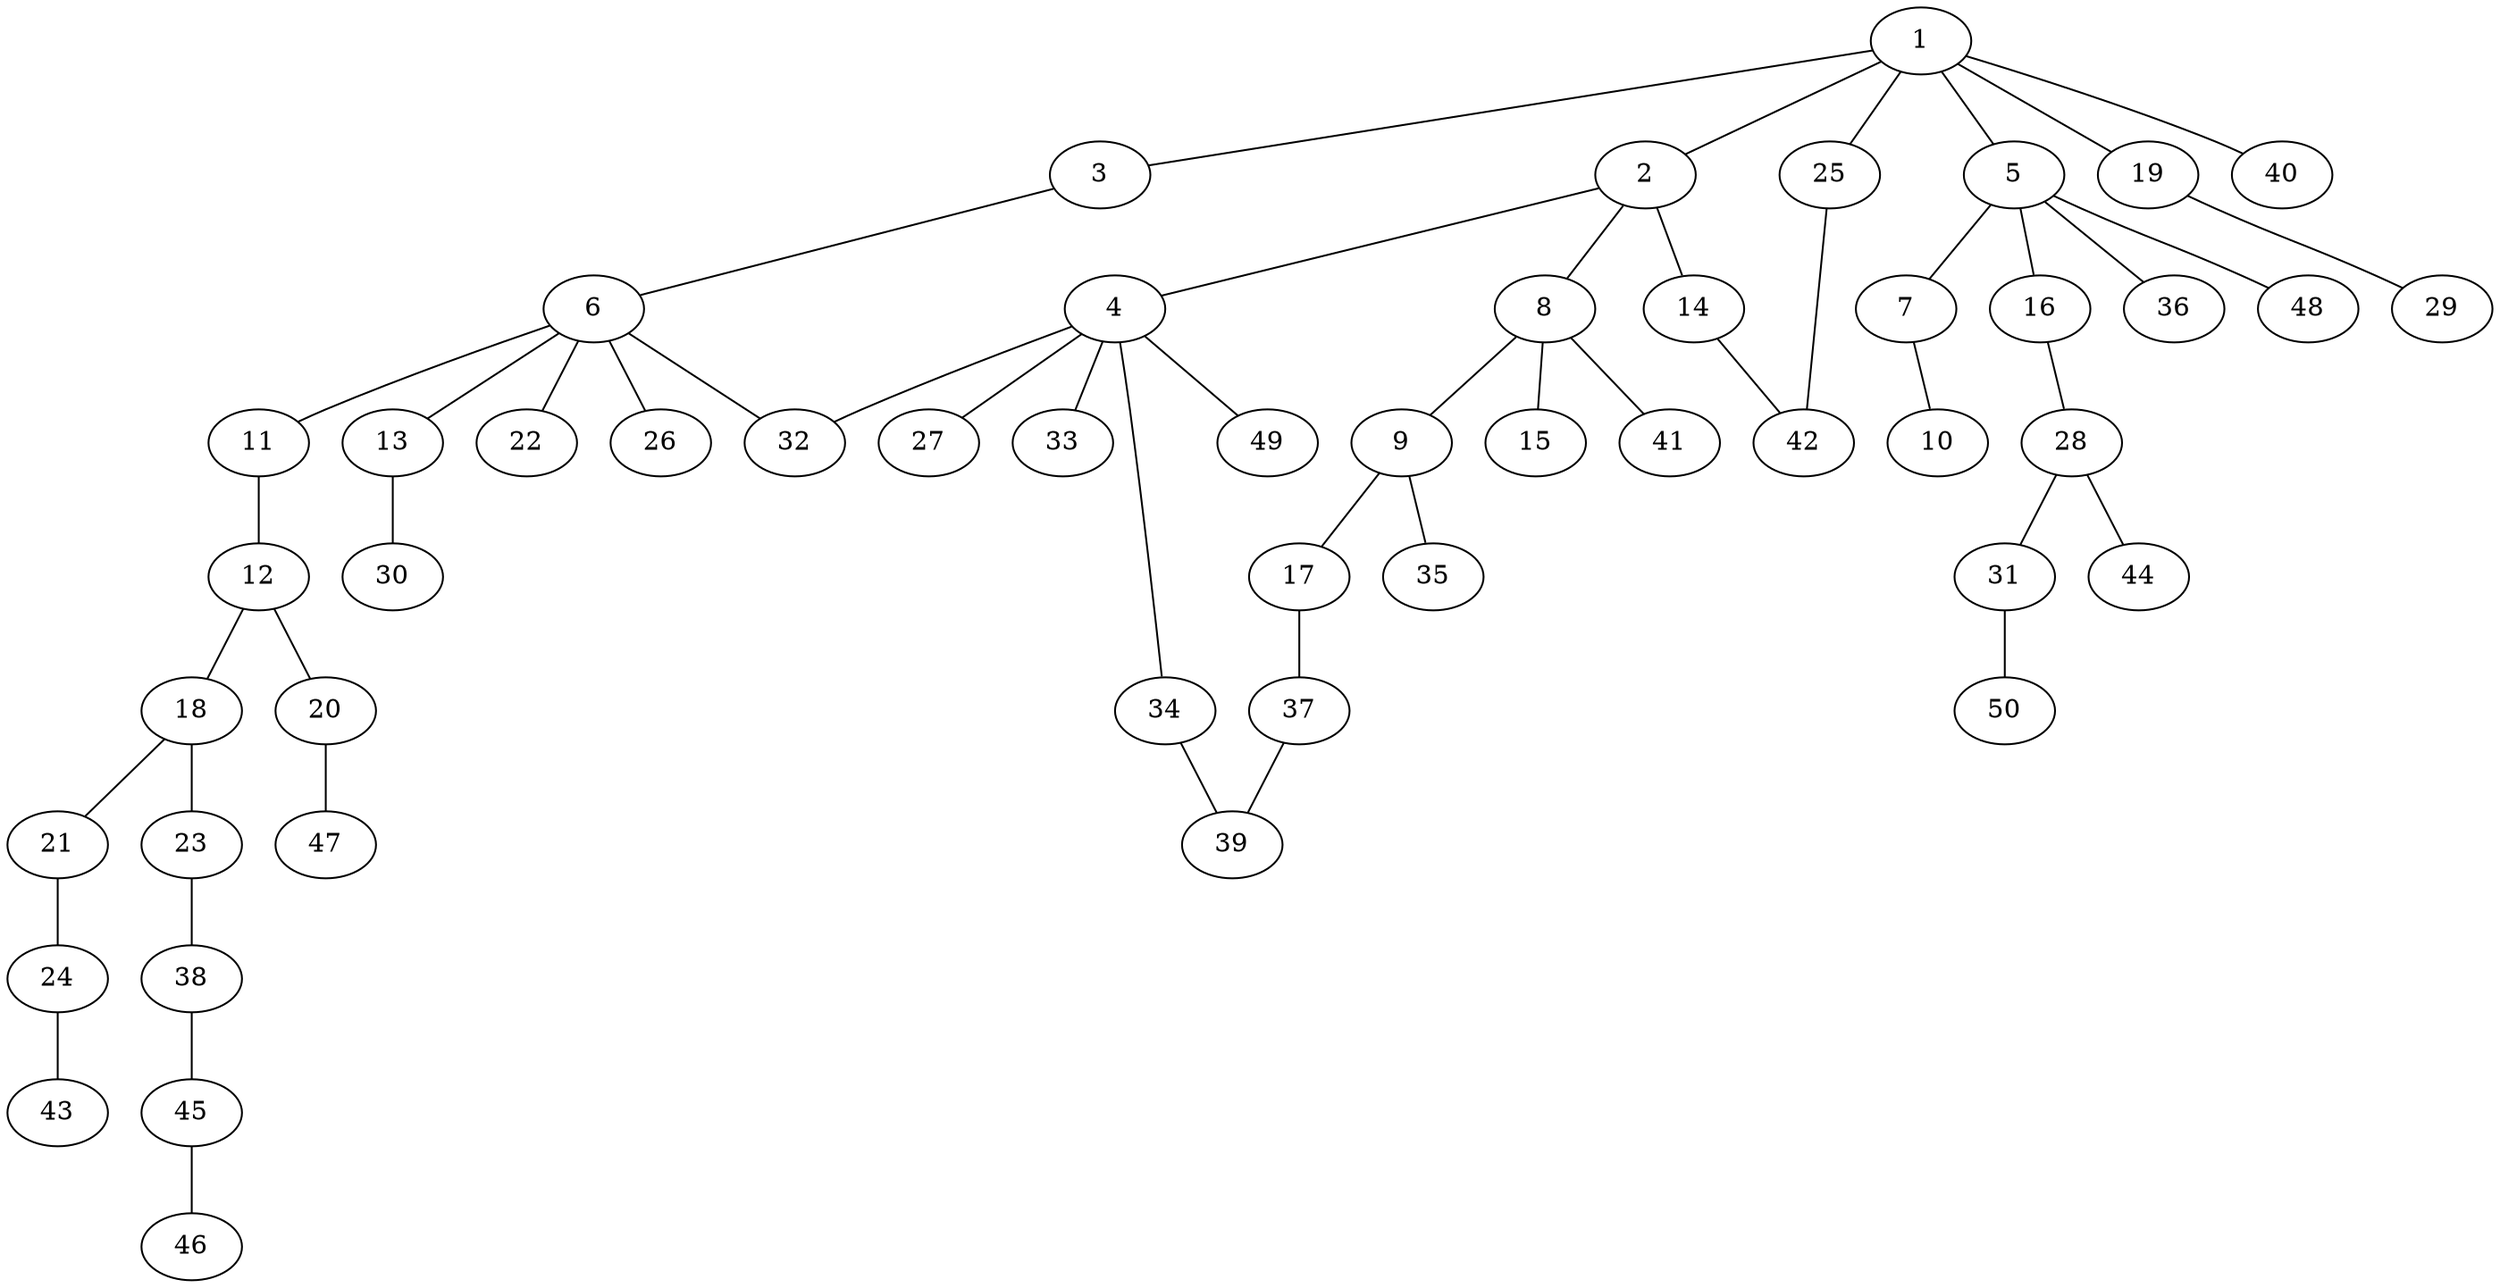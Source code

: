 graph graphname {1--2
1--3
1--5
1--19
1--25
1--40
2--4
2--8
2--14
3--6
4--27
4--32
4--33
4--34
4--49
5--7
5--16
5--36
5--48
6--11
6--13
6--22
6--26
6--32
7--10
8--9
8--15
8--41
9--17
9--35
11--12
12--18
12--20
13--30
14--42
16--28
17--37
18--21
18--23
19--29
20--47
21--24
23--38
24--43
25--42
28--31
28--44
31--50
34--39
37--39
38--45
45--46
}